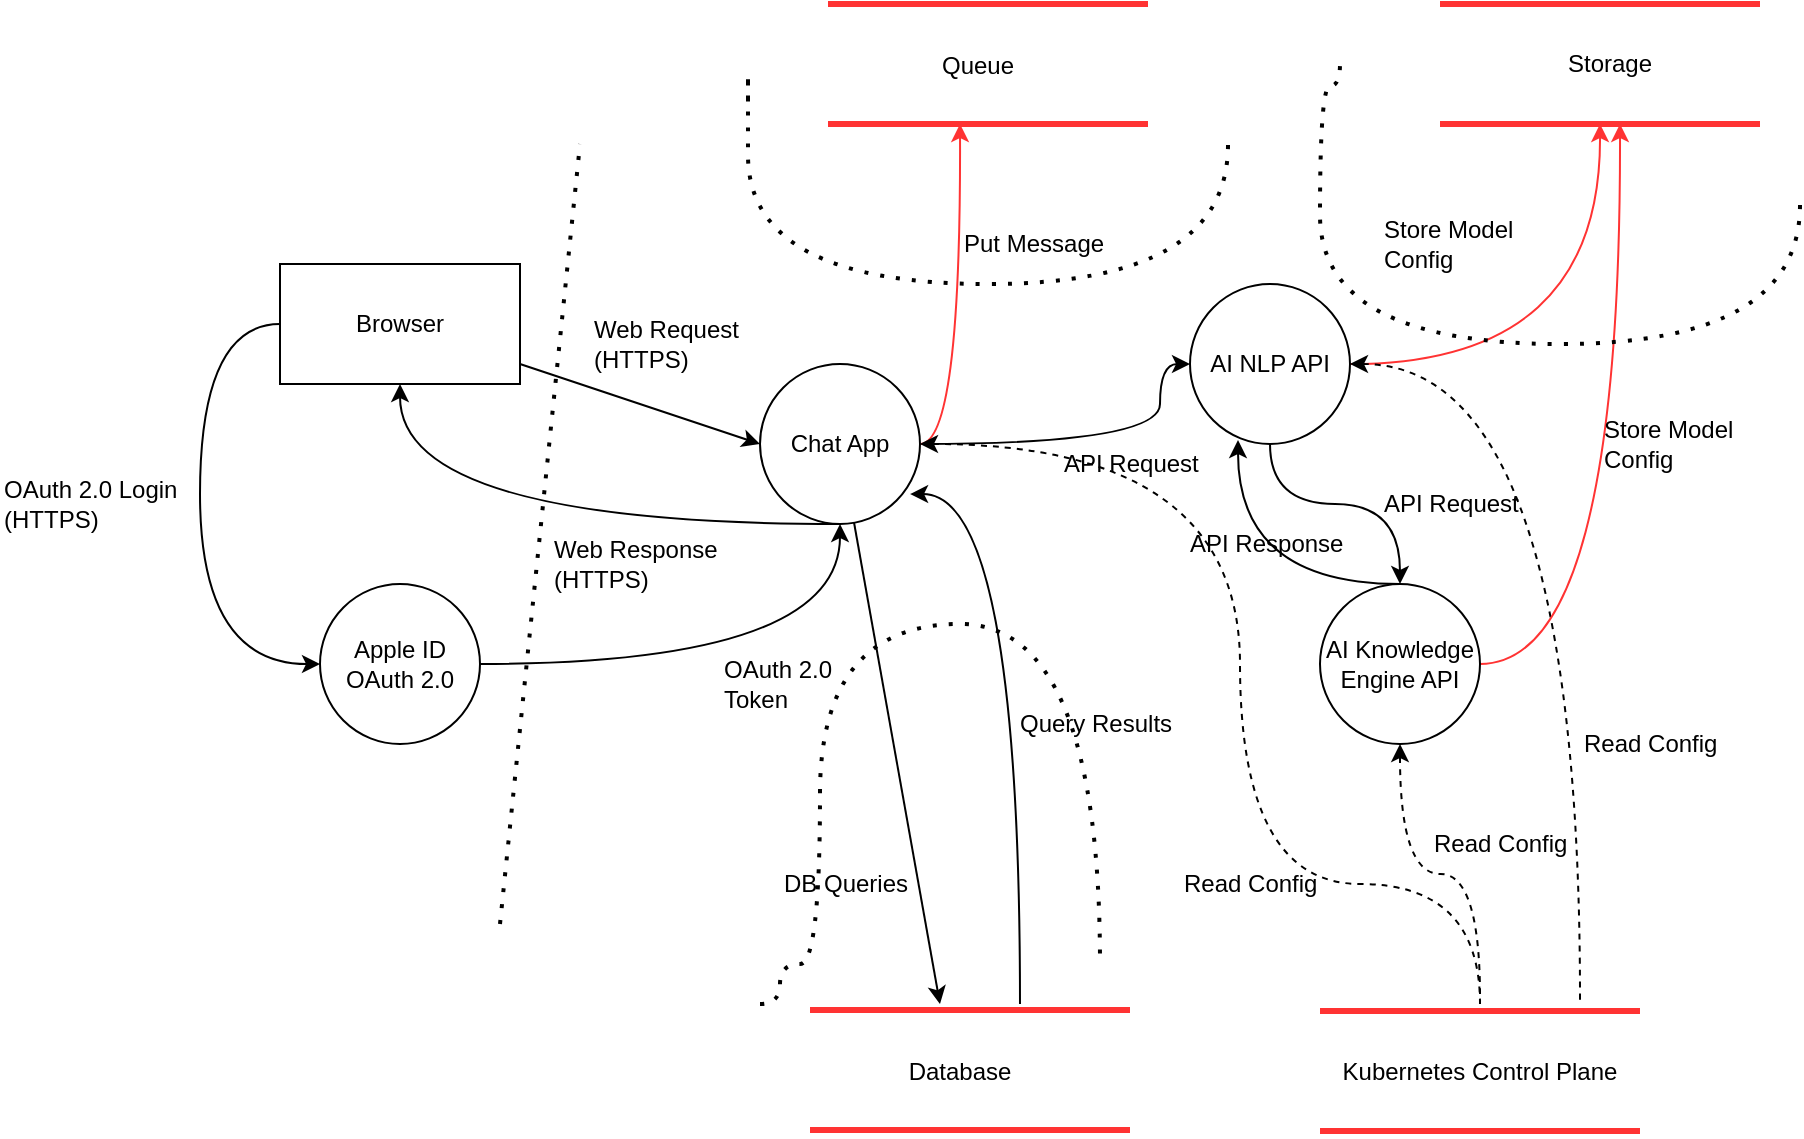 <mxfile version="14.6.13" type="device"><diagram id="75u34vArKTxYfWx1ztiY" name="Page-1"><mxGraphModel dx="1933" dy="997" grid="1" gridSize="10" guides="1" tooltips="1" connect="1" arrows="1" fold="1" page="1" pageScale="1" pageWidth="827" pageHeight="1169" math="0" shadow="0"><root><mxCell id="0"/><mxCell id="1" parent="0"/><mxCell id="9FdaQwfZOFiqYQdk7Scv-14" style="rounded=0;orthogonalLoop=1;jettySize=auto;html=1;entryX=0;entryY=0.5;entryDx=0;entryDy=0;" edge="1" parent="1" source="9FdaQwfZOFiqYQdk7Scv-1" target="9FdaQwfZOFiqYQdk7Scv-2"><mxGeometry relative="1" as="geometry"/></mxCell><mxCell id="9FdaQwfZOFiqYQdk7Scv-56" style="edgeStyle=orthogonalEdgeStyle;curved=1;rounded=0;orthogonalLoop=1;jettySize=auto;html=1;entryX=0;entryY=0.5;entryDx=0;entryDy=0;startArrow=none;startFill=0;endArrow=classic;endFill=1;strokeColor=#000000;strokeWidth=1;" edge="1" parent="1" source="9FdaQwfZOFiqYQdk7Scv-1" target="9FdaQwfZOFiqYQdk7Scv-4"><mxGeometry relative="1" as="geometry"><Array as="points"><mxPoint x="20" y="280"/><mxPoint x="20" y="450"/></Array></mxGeometry></mxCell><mxCell id="9FdaQwfZOFiqYQdk7Scv-1" value="Browser" style="rounded=0;whiteSpace=wrap;html=1;" vertex="1" parent="1"><mxGeometry x="60" y="250" width="120" height="60" as="geometry"/></mxCell><mxCell id="9FdaQwfZOFiqYQdk7Scv-9" style="edgeStyle=orthogonalEdgeStyle;rounded=0;orthogonalLoop=1;jettySize=auto;html=1;entryX=0;entryY=0.5;entryDx=0;entryDy=0;curved=1;" edge="1" parent="1" source="9FdaQwfZOFiqYQdk7Scv-2" target="9FdaQwfZOFiqYQdk7Scv-5"><mxGeometry relative="1" as="geometry"><Array as="points"><mxPoint x="500" y="340"/><mxPoint x="500" y="300"/></Array></mxGeometry></mxCell><mxCell id="9FdaQwfZOFiqYQdk7Scv-38" style="edgeStyle=orthogonalEdgeStyle;curved=1;rounded=0;orthogonalLoop=1;jettySize=auto;html=1;strokeWidth=1;strokeColor=#FF3333;" edge="1" parent="1" source="9FdaQwfZOFiqYQdk7Scv-2"><mxGeometry relative="1" as="geometry"><mxPoint x="400" y="180" as="targetPoint"/></mxGeometry></mxCell><mxCell id="9FdaQwfZOFiqYQdk7Scv-54" style="edgeStyle=orthogonalEdgeStyle;rounded=0;orthogonalLoop=1;jettySize=auto;html=1;entryX=0.5;entryY=1;entryDx=0;entryDy=0;startArrow=none;startFill=0;endArrow=classic;endFill=1;strokeColor=#000000;strokeWidth=1;curved=1;" edge="1" parent="1" source="9FdaQwfZOFiqYQdk7Scv-2" target="9FdaQwfZOFiqYQdk7Scv-1"><mxGeometry relative="1" as="geometry"><Array as="points"><mxPoint x="120" y="380"/></Array></mxGeometry></mxCell><mxCell id="9FdaQwfZOFiqYQdk7Scv-62" style="rounded=0;orthogonalLoop=1;jettySize=auto;html=1;startArrow=none;startFill=0;endArrow=classic;endFill=1;strokeColor=#000000;strokeWidth=1;" edge="1" parent="1" source="9FdaQwfZOFiqYQdk7Scv-2"><mxGeometry relative="1" as="geometry"><mxPoint x="390" y="620" as="targetPoint"/></mxGeometry></mxCell><mxCell id="9FdaQwfZOFiqYQdk7Scv-64" style="edgeStyle=orthogonalEdgeStyle;rounded=0;orthogonalLoop=1;jettySize=auto;html=1;startArrow=classic;startFill=1;endArrow=none;endFill=0;strokeColor=#000000;strokeWidth=1;exitX=0.938;exitY=0.813;exitDx=0;exitDy=0;exitPerimeter=0;curved=1;" edge="1" parent="1" source="9FdaQwfZOFiqYQdk7Scv-2"><mxGeometry relative="1" as="geometry"><mxPoint x="430" y="620" as="targetPoint"/><Array as="points"><mxPoint x="430" y="365"/></Array></mxGeometry></mxCell><mxCell id="9FdaQwfZOFiqYQdk7Scv-73" style="edgeStyle=orthogonalEdgeStyle;curved=1;rounded=0;orthogonalLoop=1;jettySize=auto;html=1;startArrow=classic;startFill=1;endArrow=none;endFill=0;strokeColor=#000000;strokeWidth=1;dashed=1;" edge="1" parent="1" source="9FdaQwfZOFiqYQdk7Scv-2"><mxGeometry relative="1" as="geometry"><mxPoint x="660" y="620" as="targetPoint"/><Array as="points"><mxPoint x="540" y="340"/><mxPoint x="540" y="560"/><mxPoint x="660" y="560"/></Array></mxGeometry></mxCell><mxCell id="9FdaQwfZOFiqYQdk7Scv-2" value="Chat App" style="ellipse;whiteSpace=wrap;html=1;aspect=fixed;" vertex="1" parent="1"><mxGeometry x="300" y="300" width="80" height="80" as="geometry"/></mxCell><mxCell id="9FdaQwfZOFiqYQdk7Scv-12" style="edgeStyle=orthogonalEdgeStyle;curved=1;rounded=0;orthogonalLoop=1;jettySize=auto;html=1;" edge="1" parent="1" source="9FdaQwfZOFiqYQdk7Scv-4" target="9FdaQwfZOFiqYQdk7Scv-2"><mxGeometry relative="1" as="geometry"/></mxCell><mxCell id="9FdaQwfZOFiqYQdk7Scv-4" value="Apple ID&lt;br&gt;OAuth 2.0" style="ellipse;whiteSpace=wrap;html=1;aspect=fixed;" vertex="1" parent="1"><mxGeometry x="80" y="410" width="80" height="80" as="geometry"/></mxCell><mxCell id="9FdaQwfZOFiqYQdk7Scv-44" style="edgeStyle=orthogonalEdgeStyle;curved=1;rounded=0;orthogonalLoop=1;jettySize=auto;html=1;strokeWidth=1;strokeColor=#FF3333;" edge="1" parent="1" source="9FdaQwfZOFiqYQdk7Scv-5"><mxGeometry relative="1" as="geometry"><mxPoint x="720" y="180" as="targetPoint"/></mxGeometry></mxCell><mxCell id="9FdaQwfZOFiqYQdk7Scv-67" style="edgeStyle=orthogonalEdgeStyle;curved=1;rounded=0;orthogonalLoop=1;jettySize=auto;html=1;startArrow=none;startFill=0;endArrow=classic;endFill=1;strokeWidth=1;" edge="1" parent="1" source="9FdaQwfZOFiqYQdk7Scv-5" target="9FdaQwfZOFiqYQdk7Scv-6"><mxGeometry relative="1" as="geometry"><Array as="points"><mxPoint x="555" y="370"/><mxPoint x="620" y="370"/></Array></mxGeometry></mxCell><mxCell id="9FdaQwfZOFiqYQdk7Scv-76" style="edgeStyle=orthogonalEdgeStyle;curved=1;rounded=0;orthogonalLoop=1;jettySize=auto;html=1;dashed=1;startArrow=classic;startFill=1;endArrow=none;endFill=0;strokeColor=#000000;strokeWidth=1;" edge="1" parent="1" source="9FdaQwfZOFiqYQdk7Scv-5"><mxGeometry relative="1" as="geometry"><mxPoint x="710" y="620" as="targetPoint"/></mxGeometry></mxCell><mxCell id="9FdaQwfZOFiqYQdk7Scv-5" value="AI NLP API" style="ellipse;whiteSpace=wrap;html=1;aspect=fixed;" vertex="1" parent="1"><mxGeometry x="515" y="260" width="80" height="80" as="geometry"/></mxCell><mxCell id="9FdaQwfZOFiqYQdk7Scv-45" style="edgeStyle=orthogonalEdgeStyle;curved=1;rounded=0;orthogonalLoop=1;jettySize=auto;html=1;strokeWidth=1;strokeColor=#FF3333;" edge="1" parent="1" source="9FdaQwfZOFiqYQdk7Scv-6"><mxGeometry relative="1" as="geometry"><mxPoint x="730" y="180" as="targetPoint"/></mxGeometry></mxCell><mxCell id="9FdaQwfZOFiqYQdk7Scv-69" style="edgeStyle=orthogonalEdgeStyle;curved=1;rounded=0;orthogonalLoop=1;jettySize=auto;html=1;entryX=0.3;entryY=0.975;entryDx=0;entryDy=0;entryPerimeter=0;startArrow=none;startFill=0;endArrow=classic;endFill=1;strokeColor=#000000;strokeWidth=1;" edge="1" parent="1" source="9FdaQwfZOFiqYQdk7Scv-6" target="9FdaQwfZOFiqYQdk7Scv-5"><mxGeometry relative="1" as="geometry"><Array as="points"><mxPoint x="539" y="410"/></Array></mxGeometry></mxCell><mxCell id="9FdaQwfZOFiqYQdk7Scv-74" style="edgeStyle=orthogonalEdgeStyle;curved=1;rounded=0;orthogonalLoop=1;jettySize=auto;html=1;dashed=1;startArrow=classic;startFill=1;endArrow=none;endFill=0;strokeColor=#000000;strokeWidth=1;" edge="1" parent="1" source="9FdaQwfZOFiqYQdk7Scv-6"><mxGeometry relative="1" as="geometry"><mxPoint x="660" y="620" as="targetPoint"/></mxGeometry></mxCell><mxCell id="9FdaQwfZOFiqYQdk7Scv-6" value="AI Knowledge Engine API" style="ellipse;whiteSpace=wrap;html=1;aspect=fixed;" vertex="1" parent="1"><mxGeometry x="580" y="410" width="80" height="80" as="geometry"/></mxCell><mxCell id="9FdaQwfZOFiqYQdk7Scv-15" value="Kubernetes Control Plane" style="text;html=1;strokeColor=none;fillColor=none;align=center;verticalAlign=middle;whiteSpace=wrap;rounded=0;" vertex="1" parent="1"><mxGeometry x="585" y="643.54" width="150" height="20" as="geometry"/></mxCell><mxCell id="9FdaQwfZOFiqYQdk7Scv-16" value="Database" style="text;html=1;strokeColor=none;fillColor=none;align=center;verticalAlign=middle;whiteSpace=wrap;rounded=0;" vertex="1" parent="1"><mxGeometry x="345" y="644.04" width="110" height="20" as="geometry"/></mxCell><mxCell id="9FdaQwfZOFiqYQdk7Scv-17" value="Storage" style="text;html=1;strokeColor=none;fillColor=none;align=center;verticalAlign=middle;whiteSpace=wrap;rounded=0;" vertex="1" parent="1"><mxGeometry x="670" y="140" width="110" height="20" as="geometry"/></mxCell><mxCell id="9FdaQwfZOFiqYQdk7Scv-18" value="Queue" style="text;html=1;strokeColor=none;fillColor=none;align=center;verticalAlign=middle;whiteSpace=wrap;rounded=0;" vertex="1" parent="1"><mxGeometry x="354" y="140.5" width="110" height="20" as="geometry"/></mxCell><mxCell id="9FdaQwfZOFiqYQdk7Scv-19" value="" style="endArrow=none;html=1;strokeColor=#FF3333;strokeWidth=3;" edge="1" parent="1"><mxGeometry width="50" height="50" relative="1" as="geometry"><mxPoint x="580" y="623.54" as="sourcePoint"/><mxPoint x="740" y="623.54" as="targetPoint"/></mxGeometry></mxCell><mxCell id="9FdaQwfZOFiqYQdk7Scv-20" value="" style="endArrow=none;html=1;strokeColor=#FF3333;strokeWidth=3;" edge="1" parent="1"><mxGeometry width="50" height="50" relative="1" as="geometry"><mxPoint x="580" y="683.54" as="sourcePoint"/><mxPoint x="740" y="683.54" as="targetPoint"/></mxGeometry></mxCell><mxCell id="9FdaQwfZOFiqYQdk7Scv-21" value="" style="endArrow=none;html=1;strokeColor=#FF3333;strokeWidth=3;" edge="1" parent="1"><mxGeometry width="50" height="50" relative="1" as="geometry"><mxPoint x="325" y="623.04" as="sourcePoint"/><mxPoint x="485" y="623.04" as="targetPoint"/></mxGeometry></mxCell><mxCell id="9FdaQwfZOFiqYQdk7Scv-22" value="" style="endArrow=none;html=1;strokeColor=#FF3333;strokeWidth=3;" edge="1" parent="1"><mxGeometry width="50" height="50" relative="1" as="geometry"><mxPoint x="325" y="683.04" as="sourcePoint"/><mxPoint x="485" y="683.04" as="targetPoint"/></mxGeometry></mxCell><mxCell id="9FdaQwfZOFiqYQdk7Scv-23" value="" style="endArrow=none;html=1;strokeColor=#FF3333;strokeWidth=3;" edge="1" parent="1"><mxGeometry width="50" height="50" relative="1" as="geometry"><mxPoint x="640" y="120" as="sourcePoint"/><mxPoint x="800" y="120" as="targetPoint"/></mxGeometry></mxCell><mxCell id="9FdaQwfZOFiqYQdk7Scv-24" value="" style="endArrow=none;html=1;strokeColor=#FF3333;strokeWidth=3;" edge="1" parent="1"><mxGeometry width="50" height="50" relative="1" as="geometry"><mxPoint x="640" y="180" as="sourcePoint"/><mxPoint x="800" y="180" as="targetPoint"/></mxGeometry></mxCell><mxCell id="9FdaQwfZOFiqYQdk7Scv-25" value="" style="endArrow=none;html=1;strokeColor=#FF3333;strokeWidth=3;" edge="1" parent="1"><mxGeometry width="50" height="50" relative="1" as="geometry"><mxPoint x="334" y="120" as="sourcePoint"/><mxPoint x="494" y="120" as="targetPoint"/></mxGeometry></mxCell><mxCell id="9FdaQwfZOFiqYQdk7Scv-26" value="" style="endArrow=none;html=1;strokeColor=#FF3333;strokeWidth=3;" edge="1" parent="1"><mxGeometry width="50" height="50" relative="1" as="geometry"><mxPoint x="334" y="180" as="sourcePoint"/><mxPoint x="494" y="180" as="targetPoint"/></mxGeometry></mxCell><mxCell id="9FdaQwfZOFiqYQdk7Scv-39" value="Put Message" style="text;html=1;strokeColor=none;fillColor=none;align=left;verticalAlign=middle;whiteSpace=wrap;rounded=0;" vertex="1" parent="1"><mxGeometry x="400" y="230" width="85" height="20" as="geometry"/></mxCell><mxCell id="9FdaQwfZOFiqYQdk7Scv-46" value="Store Model Config" style="text;html=1;strokeColor=none;fillColor=none;align=left;verticalAlign=middle;whiteSpace=wrap;rounded=0;" vertex="1" parent="1"><mxGeometry x="610" y="230" width="85" height="20" as="geometry"/></mxCell><mxCell id="9FdaQwfZOFiqYQdk7Scv-47" value="Store Model Config" style="text;html=1;strokeColor=none;fillColor=none;align=left;verticalAlign=middle;whiteSpace=wrap;rounded=0;" vertex="1" parent="1"><mxGeometry x="720" y="330" width="85" height="20" as="geometry"/></mxCell><mxCell id="9FdaQwfZOFiqYQdk7Scv-49" value="API Request" style="text;html=1;strokeColor=none;fillColor=none;align=left;verticalAlign=middle;whiteSpace=wrap;rounded=0;" vertex="1" parent="1"><mxGeometry x="450" y="340" width="85" height="20" as="geometry"/></mxCell><mxCell id="9FdaQwfZOFiqYQdk7Scv-52" value="Read Config" style="text;html=1;strokeColor=none;fillColor=none;align=left;verticalAlign=middle;whiteSpace=wrap;rounded=0;" vertex="1" parent="1"><mxGeometry x="510" y="550" width="85" height="20" as="geometry"/></mxCell><mxCell id="9FdaQwfZOFiqYQdk7Scv-53" value="Web Request (HTTPS)" style="text;html=1;strokeColor=none;fillColor=none;align=left;verticalAlign=middle;whiteSpace=wrap;rounded=0;" vertex="1" parent="1"><mxGeometry x="215" y="280" width="85" height="20" as="geometry"/></mxCell><mxCell id="9FdaQwfZOFiqYQdk7Scv-55" value="Web Response (HTTPS)" style="text;html=1;strokeColor=none;fillColor=none;align=left;verticalAlign=middle;whiteSpace=wrap;rounded=0;" vertex="1" parent="1"><mxGeometry x="195" y="390" width="85" height="20" as="geometry"/></mxCell><mxCell id="9FdaQwfZOFiqYQdk7Scv-57" value="OAuth 2.0 Login&lt;br&gt;(HTTPS)" style="text;html=1;strokeColor=none;fillColor=none;align=left;verticalAlign=middle;whiteSpace=wrap;rounded=0;" vertex="1" parent="1"><mxGeometry x="-80" y="360" width="110" height="20" as="geometry"/></mxCell><mxCell id="9FdaQwfZOFiqYQdk7Scv-58" value="OAuth 2.0 Token" style="text;html=1;strokeColor=none;fillColor=none;align=left;verticalAlign=middle;whiteSpace=wrap;rounded=0;" vertex="1" parent="1"><mxGeometry x="280" y="450" width="85" height="20" as="geometry"/></mxCell><mxCell id="9FdaQwfZOFiqYQdk7Scv-59" value="" style="endArrow=none;dashed=1;html=1;dashPattern=1 3;strokeWidth=2;" edge="1" parent="1"><mxGeometry width="50" height="50" relative="1" as="geometry"><mxPoint x="170" y="580" as="sourcePoint"/><mxPoint x="210" y="190" as="targetPoint"/></mxGeometry></mxCell><mxCell id="9FdaQwfZOFiqYQdk7Scv-63" value="DB Queries" style="text;html=1;strokeColor=none;fillColor=none;align=left;verticalAlign=middle;whiteSpace=wrap;rounded=0;" vertex="1" parent="1"><mxGeometry x="310" y="550" width="85" height="20" as="geometry"/></mxCell><mxCell id="9FdaQwfZOFiqYQdk7Scv-65" value="Query Results" style="text;html=1;strokeColor=none;fillColor=none;align=left;verticalAlign=middle;whiteSpace=wrap;rounded=0;" vertex="1" parent="1"><mxGeometry x="427.5" y="470" width="85" height="20" as="geometry"/></mxCell><mxCell id="9FdaQwfZOFiqYQdk7Scv-68" value="API Request" style="text;html=1;strokeColor=none;fillColor=none;align=left;verticalAlign=middle;whiteSpace=wrap;rounded=0;" vertex="1" parent="1"><mxGeometry x="610" y="360" width="85" height="20" as="geometry"/></mxCell><mxCell id="9FdaQwfZOFiqYQdk7Scv-70" value="API Response" style="text;html=1;strokeColor=none;fillColor=none;align=left;verticalAlign=middle;whiteSpace=wrap;rounded=0;" vertex="1" parent="1"><mxGeometry x="512.5" y="380" width="85" height="20" as="geometry"/></mxCell><mxCell id="9FdaQwfZOFiqYQdk7Scv-75" value="Read Config" style="text;html=1;strokeColor=none;fillColor=none;align=left;verticalAlign=middle;whiteSpace=wrap;rounded=0;" vertex="1" parent="1"><mxGeometry x="635" y="530" width="85" height="20" as="geometry"/></mxCell><mxCell id="9FdaQwfZOFiqYQdk7Scv-77" value="Read Config" style="text;html=1;strokeColor=none;fillColor=none;align=left;verticalAlign=middle;whiteSpace=wrap;rounded=0;" vertex="1" parent="1"><mxGeometry x="710" y="480" width="85" height="20" as="geometry"/></mxCell><mxCell id="9FdaQwfZOFiqYQdk7Scv-78" value="" style="endArrow=none;dashed=1;html=1;dashPattern=1 3;strokeWidth=2;edgeStyle=orthogonalEdgeStyle;curved=1;" edge="1" parent="1"><mxGeometry width="50" height="50" relative="1" as="geometry"><mxPoint x="820" y="220.5" as="sourcePoint"/><mxPoint x="590" y="150" as="targetPoint"/><Array as="points"><mxPoint x="820" y="290"/><mxPoint x="580" y="290"/><mxPoint x="580" y="161"/></Array></mxGeometry></mxCell><mxCell id="9FdaQwfZOFiqYQdk7Scv-79" value="" style="endArrow=none;dashed=1;html=1;dashPattern=1 3;strokeWidth=2;edgeStyle=orthogonalEdgeStyle;curved=1;" edge="1" parent="1"><mxGeometry width="50" height="50" relative="1" as="geometry"><mxPoint x="300" y="620" as="sourcePoint"/><mxPoint x="470" y="600" as="targetPoint"/><Array as="points"><mxPoint x="310" y="620"/><mxPoint x="310" y="600"/><mxPoint x="330" y="600"/><mxPoint x="330" y="430"/><mxPoint x="470" y="430"/></Array></mxGeometry></mxCell><mxCell id="9FdaQwfZOFiqYQdk7Scv-80" value="" style="endArrow=none;dashed=1;html=1;dashPattern=1 3;strokeWidth=2;edgeStyle=orthogonalEdgeStyle;curved=1;" edge="1" parent="1"><mxGeometry width="50" height="50" relative="1" as="geometry"><mxPoint x="534" y="190.5" as="sourcePoint"/><mxPoint x="294" y="170" as="targetPoint"/><Array as="points"><mxPoint x="534" y="260"/><mxPoint x="294" y="260"/><mxPoint x="294" y="131"/></Array></mxGeometry></mxCell></root></mxGraphModel></diagram></mxfile>